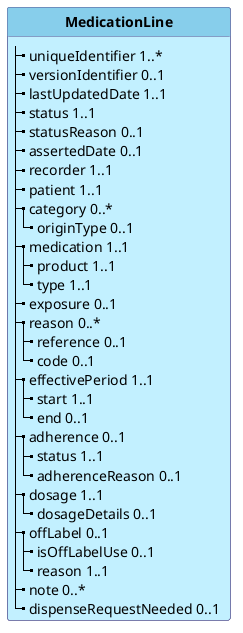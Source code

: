 @startuml
skinparam linetype polyline
hide circle
hide stereotype


skinparam class {
 BorderColor #505090
 BackgroundColor APPLICATION
 HeaderBackgroundColor SkyBlue
}

class "**MedicationLine**" as MedicationLine {
  |_ uniqueIdentifier 1..*   
  |_ versionIdentifier 0..1   
  |_ lastUpdatedDate 1..1   
  |_ status 1..1   
  |_ statusReason 0..1   
  |_ assertedDate 0..1   
  |_ recorder 1..1   
  |_ patient 1..1   
  |_ category 0..*   
    |_ originType 0..1   
  |_ medication 1..1   
    |_ product 1..1   
    |_ type 1..1   
  |_ exposure 0..1   
  |_ reason 0..*   
    |_ reference 0..1   
    |_ code 0..1   
  |_ effectivePeriod 1..1   
    |_ start 1..1   
    |_ end 0..1   
  |_ adherence 0..1   
    |_ status 1..1   
    |_ adherenceReason 0..1   
  |_ dosage 1..1   
    |_ dosageDetails 0..1   
  |_ offLabel 0..1   
    |_ isOffLabelUse 0..1   
    |_ reason 1..1   
  |_ note 0..*   
  |_ dispenseRequestNeeded 0..1   
}
@enduml